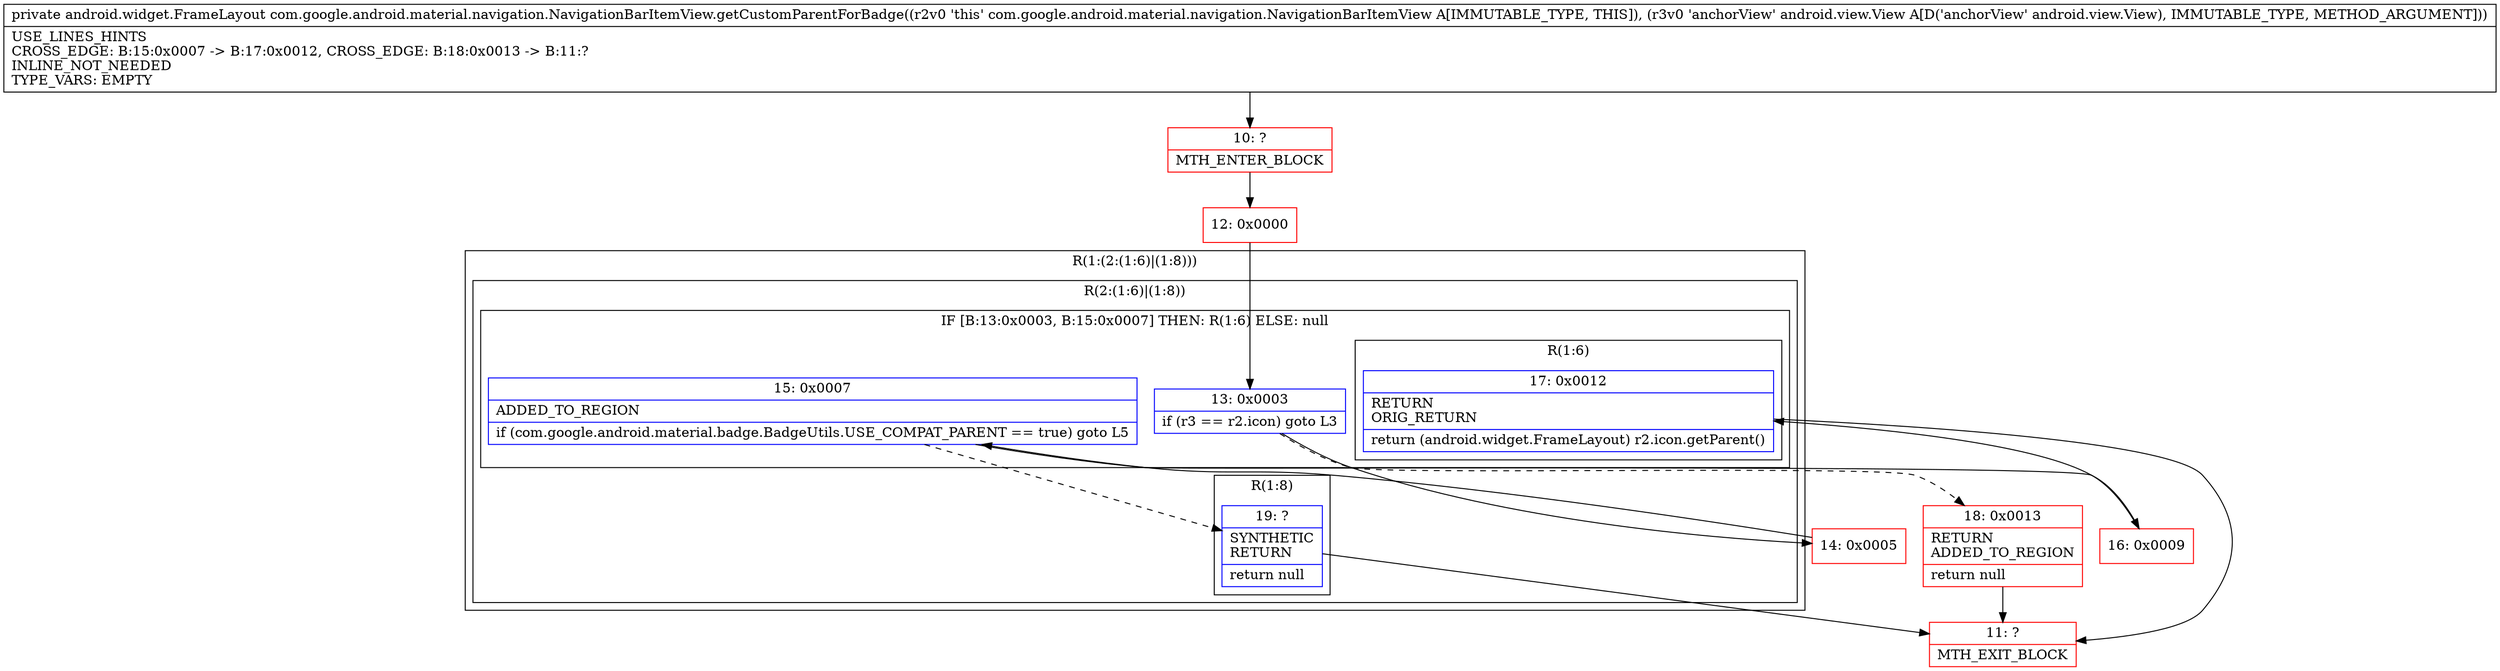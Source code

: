 digraph "CFG forcom.google.android.material.navigation.NavigationBarItemView.getCustomParentForBadge(Landroid\/view\/View;)Landroid\/widget\/FrameLayout;" {
subgraph cluster_Region_1498162198 {
label = "R(1:(2:(1:6)|(1:8)))";
node [shape=record,color=blue];
subgraph cluster_Region_2046482513 {
label = "R(2:(1:6)|(1:8))";
node [shape=record,color=blue];
subgraph cluster_IfRegion_1537480311 {
label = "IF [B:13:0x0003, B:15:0x0007] THEN: R(1:6) ELSE: null";
node [shape=record,color=blue];
Node_13 [shape=record,label="{13\:\ 0x0003|if (r3 == r2.icon) goto L3\l}"];
Node_15 [shape=record,label="{15\:\ 0x0007|ADDED_TO_REGION\l|if (com.google.android.material.badge.BadgeUtils.USE_COMPAT_PARENT == true) goto L5\l}"];
subgraph cluster_Region_1623022728 {
label = "R(1:6)";
node [shape=record,color=blue];
Node_17 [shape=record,label="{17\:\ 0x0012|RETURN\lORIG_RETURN\l|return (android.widget.FrameLayout) r2.icon.getParent()\l}"];
}
}
subgraph cluster_Region_1491707933 {
label = "R(1:8)";
node [shape=record,color=blue];
Node_19 [shape=record,label="{19\:\ ?|SYNTHETIC\lRETURN\l|return null\l}"];
}
}
}
Node_10 [shape=record,color=red,label="{10\:\ ?|MTH_ENTER_BLOCK\l}"];
Node_12 [shape=record,color=red,label="{12\:\ 0x0000}"];
Node_14 [shape=record,color=red,label="{14\:\ 0x0005}"];
Node_16 [shape=record,color=red,label="{16\:\ 0x0009}"];
Node_11 [shape=record,color=red,label="{11\:\ ?|MTH_EXIT_BLOCK\l}"];
Node_18 [shape=record,color=red,label="{18\:\ 0x0013|RETURN\lADDED_TO_REGION\l|return null\l}"];
MethodNode[shape=record,label="{private android.widget.FrameLayout com.google.android.material.navigation.NavigationBarItemView.getCustomParentForBadge((r2v0 'this' com.google.android.material.navigation.NavigationBarItemView A[IMMUTABLE_TYPE, THIS]), (r3v0 'anchorView' android.view.View A[D('anchorView' android.view.View), IMMUTABLE_TYPE, METHOD_ARGUMENT]))  | USE_LINES_HINTS\lCROSS_EDGE: B:15:0x0007 \-\> B:17:0x0012, CROSS_EDGE: B:18:0x0013 \-\> B:11:?\lINLINE_NOT_NEEDED\lTYPE_VARS: EMPTY\l}"];
MethodNode -> Node_10;Node_13 -> Node_14;
Node_13 -> Node_18[style=dashed];
Node_15 -> Node_16;
Node_15 -> Node_19[style=dashed];
Node_17 -> Node_11;
Node_19 -> Node_11;
Node_10 -> Node_12;
Node_12 -> Node_13;
Node_14 -> Node_15;
Node_16 -> Node_17;
Node_18 -> Node_11;
}

